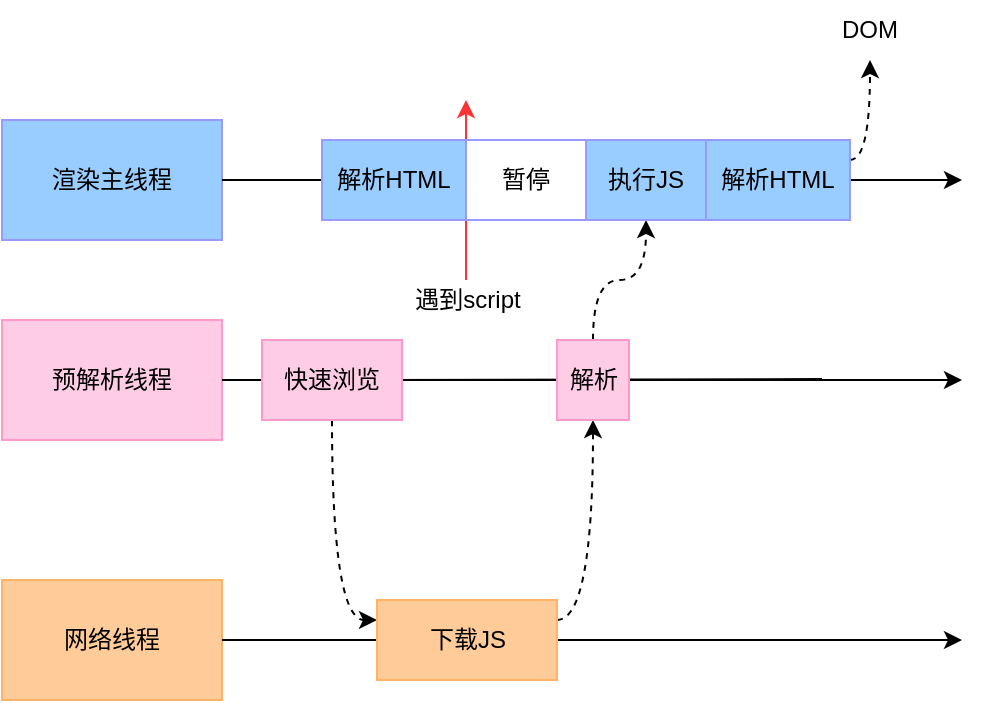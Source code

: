 <mxfile>
    <diagram id="m9e5_AxYk2Y15cNEP2ss" name="第 1 页">
        <mxGraphModel dx="822" dy="536" grid="1" gridSize="10" guides="1" tooltips="1" connect="1" arrows="1" fold="1" page="1" pageScale="1" pageWidth="827" pageHeight="1169" background="#ffffff" math="0" shadow="0">
            <root>
                <mxCell id="0"/>
                <mxCell id="1" parent="0"/>
                <mxCell id="22" value="" style="endArrow=classic;html=1;fontColor=#000000;strokeColor=#000000;startArrow=none;" parent="1" source="50" edge="1">
                    <mxGeometry width="50" height="50" relative="1" as="geometry">
                        <mxPoint x="398" y="240" as="sourcePoint"/>
                        <mxPoint x="560" y="240" as="targetPoint"/>
                    </mxGeometry>
                </mxCell>
                <mxCell id="25" value="" style="endArrow=classic;html=1;fontColor=#000000;strokeColor=#000000;startArrow=none;exitX=1;exitY=0.5;exitDx=0;exitDy=0;" parent="1" source="66" edge="1">
                    <mxGeometry width="50" height="50" relative="1" as="geometry">
                        <mxPoint x="-80.5" y="139.923" as="sourcePoint"/>
                        <mxPoint x="560" y="140" as="targetPoint"/>
                    </mxGeometry>
                </mxCell>
                <mxCell id="2" value="预解析线程" style="rounded=0;whiteSpace=wrap;html=1;fillColor=#FFCCE6;fontColor=#000000;strokeColor=#FF99CC;" parent="1" vertex="1">
                    <mxGeometry x="80" y="210" width="110" height="60" as="geometry"/>
                </mxCell>
                <mxCell id="4" value="" style="endArrow=classic;html=1;fontColor=#000000;strokeColor=#000000;startArrow=none;exitX=1;exitY=0.5;exitDx=0;exitDy=0;" parent="1" source="44" edge="1">
                    <mxGeometry width="50" height="50" relative="1" as="geometry">
                        <mxPoint x="349" y="370" as="sourcePoint"/>
                        <mxPoint x="560" y="370" as="targetPoint"/>
                    </mxGeometry>
                </mxCell>
                <mxCell id="10" value="渲染主线程" style="rounded=0;whiteSpace=wrap;html=1;fontColor=#000000;fillColor=#99CCFF;strokeColor=#9999FF;" parent="1" vertex="1">
                    <mxGeometry x="80" y="110" width="110" height="60" as="geometry"/>
                </mxCell>
                <mxCell id="20" value="网络线程" style="rounded=0;whiteSpace=wrap;html=1;fillColor=#FFCC99;fontColor=#000000;strokeColor=#FFB366;" parent="1" vertex="1">
                    <mxGeometry x="80" y="340" width="110" height="60" as="geometry"/>
                </mxCell>
                <mxCell id="31" value="" style="endArrow=none;html=1;fontColor=#000000;strokeColor=#000000;" parent="1" source="2" edge="1">
                    <mxGeometry width="50" height="50" relative="1" as="geometry">
                        <mxPoint x="190" y="239.923" as="sourcePoint"/>
                        <mxPoint x="200" y="240" as="targetPoint"/>
                    </mxGeometry>
                </mxCell>
                <mxCell id="34" value="" style="endArrow=none;html=1;fontColor=#000000;strokeColor=#000000;startArrow=none;" parent="1" target="29" edge="1">
                    <mxGeometry width="50" height="50" relative="1" as="geometry">
                        <mxPoint x="270" y="240" as="sourcePoint"/>
                        <mxPoint x="490" y="239.5" as="targetPoint"/>
                    </mxGeometry>
                </mxCell>
                <mxCell id="47" style="edgeStyle=orthogonalEdgeStyle;curved=1;html=1;entryX=0;entryY=0.25;entryDx=0;entryDy=0;dashed=1;strokeColor=#000000;" parent="1" source="46" target="44" edge="1">
                    <mxGeometry relative="1" as="geometry"/>
                </mxCell>
                <mxCell id="51" style="edgeStyle=orthogonalEdgeStyle;curved=1;html=1;entryX=0.5;entryY=1;entryDx=0;entryDy=0;dashed=1;strokeColor=#000000;exitX=1;exitY=0.25;exitDx=0;exitDy=0;" parent="1" source="44" target="50" edge="1">
                    <mxGeometry relative="1" as="geometry">
                        <mxPoint x="360" y="370" as="sourcePoint"/>
                    </mxGeometry>
                </mxCell>
                <mxCell id="59" style="edgeStyle=orthogonalEdgeStyle;curved=1;html=1;entryX=0.5;entryY=1;entryDx=0;entryDy=0;strokeColor=#000000;endArrow=classic;endFill=1;dashed=1;" parent="1" source="50" target="52" edge="1">
                    <mxGeometry relative="1" as="geometry"/>
                </mxCell>
                <mxCell id="52" value="执行JS" style="rounded=0;whiteSpace=wrap;html=1;fontColor=#000000;fillColor=#99CCFF;strokeColor=#9999FF;" parent="1" vertex="1">
                    <mxGeometry x="372" y="120" width="60" height="40" as="geometry"/>
                </mxCell>
                <mxCell id="54" value="暂停" style="rounded=0;whiteSpace=wrap;html=1;fontColor=#000000;fillColor=#FFFFFF;strokeColor=#9999FF;shadow=0;" parent="1" vertex="1">
                    <mxGeometry x="312" y="120" width="60" height="40" as="geometry"/>
                </mxCell>
                <mxCell id="56" style="edgeStyle=orthogonalEdgeStyle;curved=1;html=1;strokeColor=#FF3333;endArrow=classic;endFill=1;" parent="1" source="55" edge="1">
                    <mxGeometry relative="1" as="geometry">
                        <mxPoint x="312" y="100" as="targetPoint"/>
                    </mxGeometry>
                </mxCell>
                <mxCell id="55" value="遇到script" style="text;html=1;strokeColor=none;fillColor=none;align=center;verticalAlign=middle;whiteSpace=wrap;rounded=0;fontColor=#000000;" parent="1" vertex="1">
                    <mxGeometry x="282.5" y="190" width="60" height="20" as="geometry"/>
                </mxCell>
                <mxCell id="58" value="" style="endArrow=none;html=1;fontColor=#000000;strokeColor=#000000;startArrow=none;" parent="1" source="52" target="57" edge="1">
                    <mxGeometry width="50" height="50" relative="1" as="geometry">
                        <mxPoint x="387.5" y="140" as="sourcePoint"/>
                        <mxPoint x="489.5" y="140" as="targetPoint"/>
                    </mxGeometry>
                </mxCell>
                <mxCell id="61" style="edgeStyle=orthogonalEdgeStyle;curved=1;html=1;dashed=1;strokeColor=#000000;endArrow=classic;endFill=1;exitX=1;exitY=0.25;exitDx=0;exitDy=0;" parent="1" source="57" target="60" edge="1">
                    <mxGeometry relative="1" as="geometry"/>
                </mxCell>
                <mxCell id="57" value="解析HTML" style="rounded=0;whiteSpace=wrap;html=1;fontColor=#000000;fillColor=#99CCFF;strokeColor=#9999FF;" parent="1" vertex="1">
                    <mxGeometry x="432" y="120" width="72" height="40" as="geometry"/>
                </mxCell>
                <mxCell id="60" value="DOM" style="text;html=1;strokeColor=none;fillColor=none;align=center;verticalAlign=middle;whiteSpace=wrap;rounded=0;fontColor=#000000;" parent="1" vertex="1">
                    <mxGeometry x="484" y="50" width="60" height="30" as="geometry"/>
                </mxCell>
                <mxCell id="64" value="" style="endArrow=none;html=1;fontColor=#000000;strokeColor=#000000;startArrow=none;exitX=1;exitY=0.5;exitDx=0;exitDy=0;" edge="1" parent="1" source="20" target="44">
                    <mxGeometry width="50" height="50" relative="1" as="geometry">
                        <mxPoint x="190" y="370" as="sourcePoint"/>
                        <mxPoint x="520" y="370" as="targetPoint"/>
                    </mxGeometry>
                </mxCell>
                <mxCell id="44" value="下载JS" style="rounded=0;whiteSpace=wrap;html=1;fontColor=#000000;fillColor=#FFCC99;strokeColor=#FFB366;" parent="1" vertex="1">
                    <mxGeometry x="267.5" y="350" width="90" height="40" as="geometry"/>
                </mxCell>
                <mxCell id="65" value="" style="endArrow=none;html=1;fontColor=#000000;strokeColor=#000000;startArrow=none;" edge="1" parent="1" source="2" target="50">
                    <mxGeometry width="50" height="50" relative="1" as="geometry">
                        <mxPoint x="190" y="240" as="sourcePoint"/>
                        <mxPoint x="520" y="240" as="targetPoint"/>
                    </mxGeometry>
                </mxCell>
                <mxCell id="50" value="解析" style="rounded=0;whiteSpace=wrap;html=1;fontColor=#000000;fillColor=#FFCCE6;strokeColor=#FF99CC;" parent="1" vertex="1">
                    <mxGeometry x="357.5" y="220" width="36" height="40" as="geometry"/>
                </mxCell>
                <mxCell id="67" value="" style="endArrow=none;html=1;fontColor=#000000;strokeColor=#000000;startArrow=none;exitX=1;exitY=0.5;exitDx=0;exitDy=0;" edge="1" parent="1" source="10" target="66">
                    <mxGeometry width="50" height="50" relative="1" as="geometry">
                        <mxPoint x="190" y="140" as="sourcePoint"/>
                        <mxPoint x="520" y="140" as="targetPoint"/>
                    </mxGeometry>
                </mxCell>
                <mxCell id="66" value="解析HTML" style="rounded=0;whiteSpace=wrap;html=1;fontColor=#000000;fillColor=#99CCFF;strokeColor=#9999FF;" vertex="1" parent="1">
                    <mxGeometry x="240" y="120" width="72" height="40" as="geometry"/>
                </mxCell>
                <mxCell id="46" value="快速浏览" style="rounded=0;whiteSpace=wrap;html=1;fontColor=#000000;fillColor=#FFCCE6;strokeColor=#FF99CC;" parent="1" vertex="1">
                    <mxGeometry x="210" y="220" width="70" height="40" as="geometry"/>
                </mxCell>
            </root>
        </mxGraphModel>
    </diagram>
</mxfile>